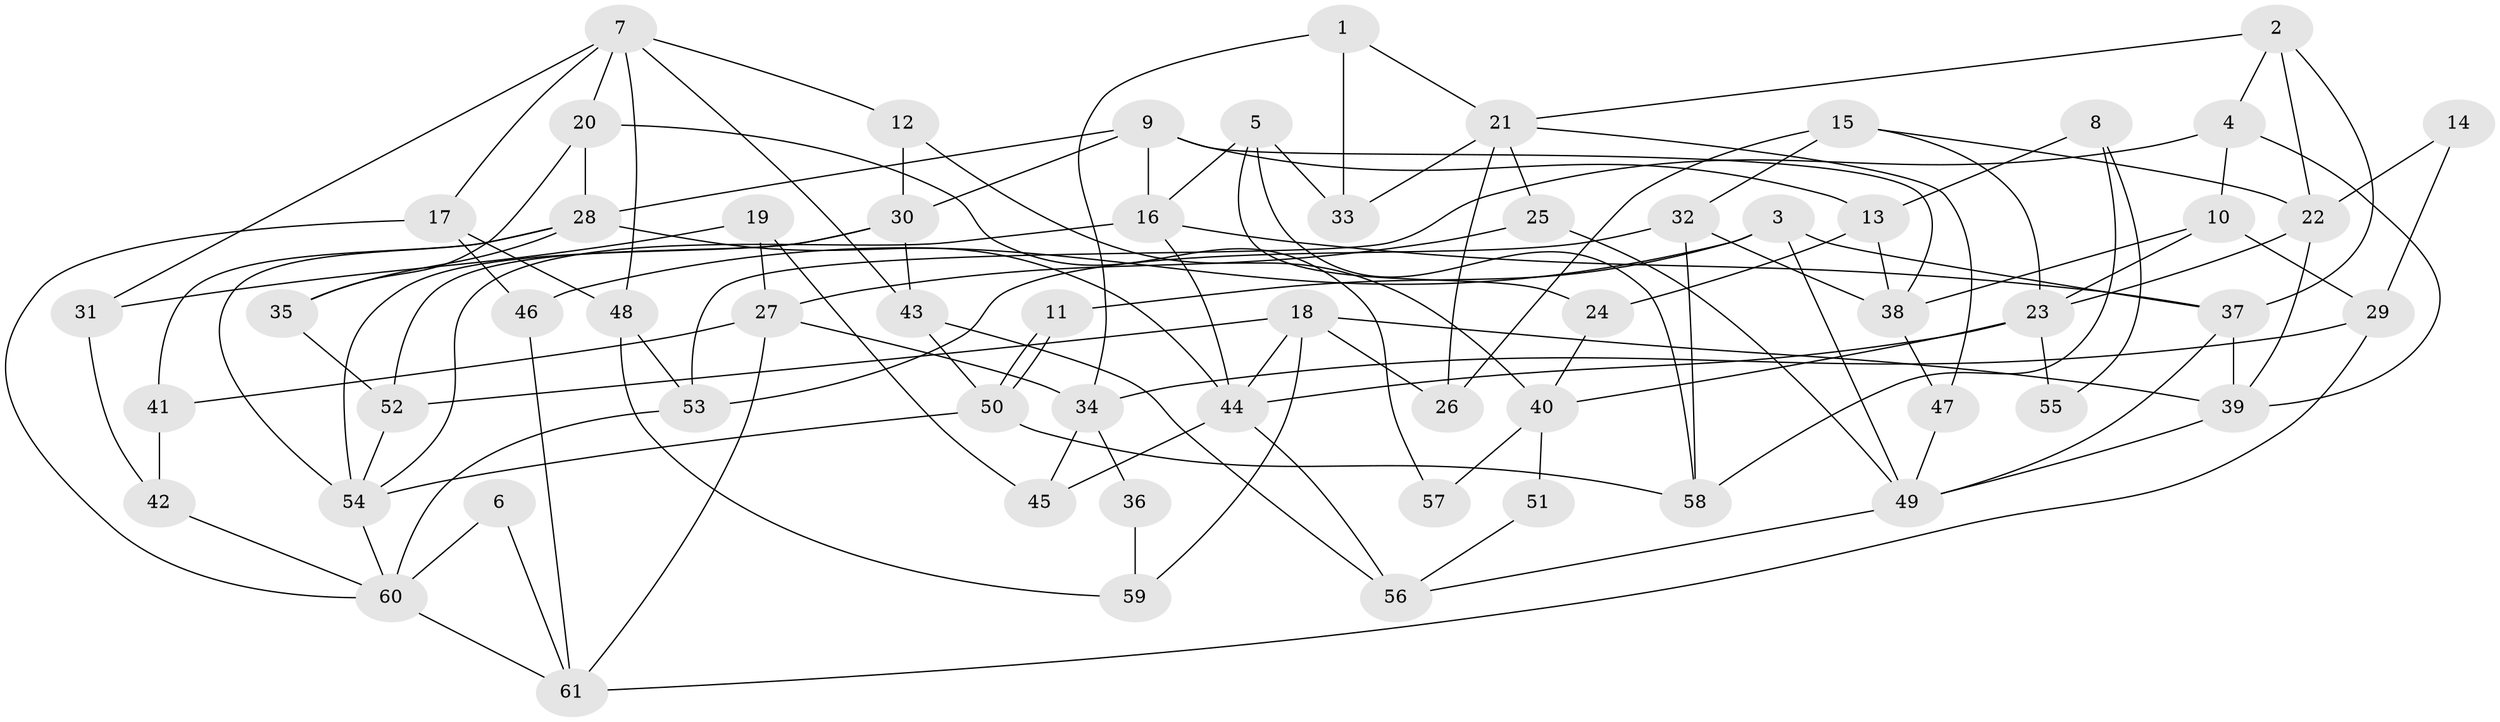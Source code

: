 // Generated by graph-tools (version 1.1) at 2025/50/03/09/25 03:50:06]
// undirected, 61 vertices, 122 edges
graph export_dot {
graph [start="1"]
  node [color=gray90,style=filled];
  1;
  2;
  3;
  4;
  5;
  6;
  7;
  8;
  9;
  10;
  11;
  12;
  13;
  14;
  15;
  16;
  17;
  18;
  19;
  20;
  21;
  22;
  23;
  24;
  25;
  26;
  27;
  28;
  29;
  30;
  31;
  32;
  33;
  34;
  35;
  36;
  37;
  38;
  39;
  40;
  41;
  42;
  43;
  44;
  45;
  46;
  47;
  48;
  49;
  50;
  51;
  52;
  53;
  54;
  55;
  56;
  57;
  58;
  59;
  60;
  61;
  1 -- 34;
  1 -- 33;
  1 -- 21;
  2 -- 22;
  2 -- 37;
  2 -- 4;
  2 -- 21;
  3 -- 37;
  3 -- 49;
  3 -- 11;
  3 -- 46;
  4 -- 39;
  4 -- 10;
  4 -- 53;
  5 -- 16;
  5 -- 58;
  5 -- 24;
  5 -- 33;
  6 -- 60;
  6 -- 61;
  7 -- 17;
  7 -- 43;
  7 -- 12;
  7 -- 20;
  7 -- 31;
  7 -- 48;
  8 -- 58;
  8 -- 13;
  8 -- 55;
  9 -- 28;
  9 -- 38;
  9 -- 13;
  9 -- 16;
  9 -- 30;
  10 -- 38;
  10 -- 23;
  10 -- 29;
  11 -- 50;
  11 -- 50;
  12 -- 30;
  12 -- 40;
  13 -- 24;
  13 -- 38;
  14 -- 22;
  14 -- 29;
  15 -- 23;
  15 -- 26;
  15 -- 22;
  15 -- 32;
  16 -- 44;
  16 -- 37;
  16 -- 54;
  17 -- 60;
  17 -- 48;
  17 -- 46;
  18 -- 52;
  18 -- 39;
  18 -- 26;
  18 -- 44;
  18 -- 59;
  19 -- 31;
  19 -- 27;
  19 -- 45;
  20 -- 28;
  20 -- 35;
  20 -- 57;
  21 -- 25;
  21 -- 26;
  21 -- 33;
  21 -- 47;
  22 -- 23;
  22 -- 39;
  23 -- 44;
  23 -- 40;
  23 -- 55;
  24 -- 40;
  25 -- 49;
  25 -- 27;
  27 -- 61;
  27 -- 34;
  27 -- 41;
  28 -- 54;
  28 -- 44;
  28 -- 35;
  28 -- 41;
  29 -- 61;
  29 -- 34;
  30 -- 54;
  30 -- 43;
  30 -- 52;
  31 -- 42;
  32 -- 38;
  32 -- 53;
  32 -- 58;
  34 -- 36;
  34 -- 45;
  35 -- 52;
  36 -- 59;
  37 -- 39;
  37 -- 49;
  38 -- 47;
  39 -- 49;
  40 -- 51;
  40 -- 57;
  41 -- 42;
  42 -- 60;
  43 -- 50;
  43 -- 56;
  44 -- 45;
  44 -- 56;
  46 -- 61;
  47 -- 49;
  48 -- 53;
  48 -- 59;
  49 -- 56;
  50 -- 54;
  50 -- 58;
  51 -- 56;
  52 -- 54;
  53 -- 60;
  54 -- 60;
  60 -- 61;
}
